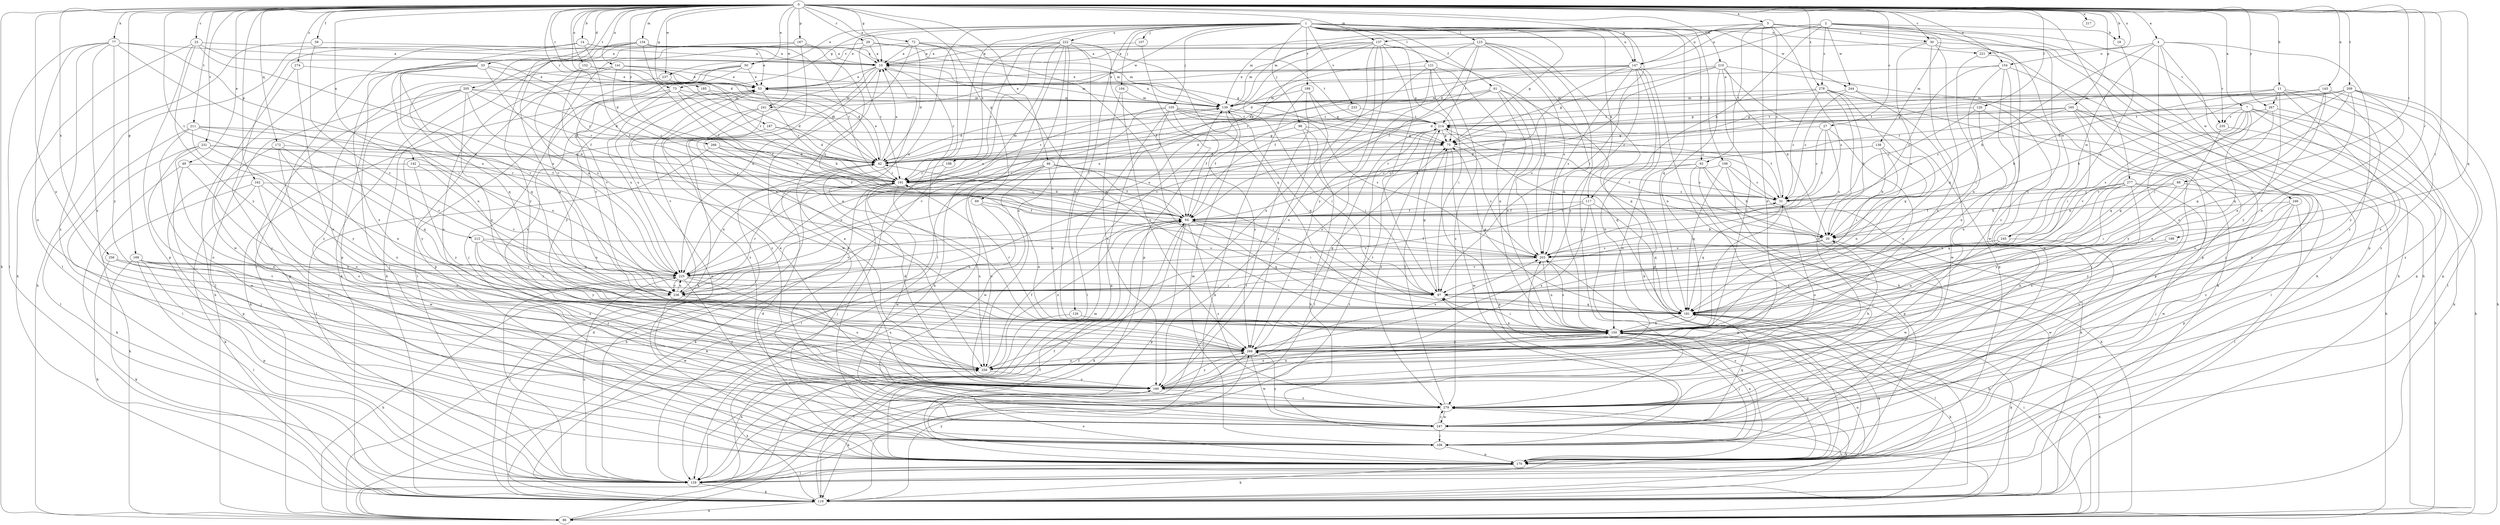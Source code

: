 strict digraph  {
0;
1;
2;
3;
4;
7;
10;
11;
14;
19;
20;
23;
27;
29;
30;
31;
33;
42;
46;
49;
50;
53;
58;
61;
62;
64;
69;
72;
73;
75;
77;
86;
88;
97;
98;
104;
105;
106;
107;
108;
117;
119;
120;
121;
123;
126;
129;
134;
137;
138;
139;
141;
142;
143;
147;
150;
152;
154;
160;
162;
165;
167;
169;
170;
172;
181;
185;
187;
188;
189;
191;
198;
203;
205;
209;
210;
211;
212;
214;
217;
221;
222;
225;
231;
233;
235;
236;
237;
241;
244;
245;
246;
247;
256;
258;
266;
267;
268;
274;
277;
278;
279;
0 -> 3  [label=a];
0 -> 4  [label=a];
0 -> 7  [label=a];
0 -> 10  [label=a];
0 -> 11  [label=b];
0 -> 14  [label=b];
0 -> 19  [label=b];
0 -> 23  [label=c];
0 -> 27  [label=c];
0 -> 29  [label=c];
0 -> 30  [label=c];
0 -> 33  [label=d];
0 -> 42  [label=d];
0 -> 46  [label=e];
0 -> 49  [label=e];
0 -> 50  [label=e];
0 -> 58  [label=f];
0 -> 69  [label=g];
0 -> 72  [label=g];
0 -> 73  [label=g];
0 -> 77  [label=h];
0 -> 86  [label=h];
0 -> 88  [label=i];
0 -> 97  [label=i];
0 -> 120  [label=l];
0 -> 134  [label=m];
0 -> 137  [label=m];
0 -> 141  [label=n];
0 -> 142  [label=n];
0 -> 143  [label=n];
0 -> 147  [label=n];
0 -> 152  [label=o];
0 -> 154  [label=o];
0 -> 162  [label=p];
0 -> 165  [label=p];
0 -> 167  [label=p];
0 -> 169  [label=p];
0 -> 172  [label=q];
0 -> 181  [label=q];
0 -> 185  [label=r];
0 -> 187  [label=r];
0 -> 188  [label=r];
0 -> 205  [label=t];
0 -> 209  [label=t];
0 -> 210  [label=t];
0 -> 211  [label=t];
0 -> 212  [label=t];
0 -> 217  [label=u];
0 -> 221  [label=u];
0 -> 231  [label=v];
0 -> 237  [label=w];
0 -> 241  [label=w];
0 -> 256  [label=x];
0 -> 258  [label=x];
0 -> 266  [label=y];
0 -> 267  [label=y];
0 -> 274  [label=z];
0 -> 277  [label=z];
0 -> 278  [label=z];
1 -> 50  [label=e];
1 -> 53  [label=e];
1 -> 61  [label=f];
1 -> 62  [label=f];
1 -> 73  [label=g];
1 -> 75  [label=g];
1 -> 97  [label=i];
1 -> 98  [label=j];
1 -> 104  [label=j];
1 -> 105  [label=j];
1 -> 106  [label=j];
1 -> 107  [label=j];
1 -> 117  [label=k];
1 -> 121  [label=l];
1 -> 123  [label=l];
1 -> 126  [label=l];
1 -> 129  [label=l];
1 -> 147  [label=n];
1 -> 181  [label=q];
1 -> 189  [label=r];
1 -> 198  [label=s];
1 -> 221  [label=u];
1 -> 222  [label=u];
1 -> 225  [label=u];
1 -> 233  [label=v];
1 -> 241  [label=w];
1 -> 244  [label=w];
2 -> 19  [label=b];
2 -> 42  [label=d];
2 -> 117  [label=k];
2 -> 137  [label=m];
2 -> 138  [label=m];
2 -> 139  [label=m];
2 -> 147  [label=n];
2 -> 170  [label=p];
2 -> 235  [label=v];
2 -> 244  [label=w];
2 -> 278  [label=z];
2 -> 279  [label=z];
3 -> 30  [label=c];
3 -> 31  [label=c];
3 -> 62  [label=f];
3 -> 86  [label=h];
3 -> 139  [label=m];
3 -> 147  [label=n];
3 -> 203  [label=s];
3 -> 245  [label=w];
3 -> 258  [label=x];
4 -> 20  [label=b];
4 -> 119  [label=k];
4 -> 154  [label=o];
4 -> 160  [label=o];
4 -> 235  [label=v];
4 -> 245  [label=w];
4 -> 246  [label=w];
4 -> 279  [label=z];
7 -> 42  [label=d];
7 -> 86  [label=h];
7 -> 119  [label=k];
7 -> 181  [label=q];
7 -> 203  [label=s];
7 -> 214  [label=t];
7 -> 235  [label=v];
7 -> 258  [label=x];
7 -> 279  [label=z];
10 -> 53  [label=e];
10 -> 119  [label=k];
10 -> 181  [label=q];
10 -> 191  [label=r];
10 -> 247  [label=w];
10 -> 258  [label=x];
11 -> 20  [label=b];
11 -> 75  [label=g];
11 -> 170  [label=p];
11 -> 258  [label=x];
11 -> 267  [label=y];
11 -> 268  [label=y];
11 -> 279  [label=z];
14 -> 10  [label=a];
14 -> 53  [label=e];
14 -> 64  [label=f];
14 -> 86  [label=h];
14 -> 108  [label=j];
14 -> 236  [label=v];
19 -> 203  [label=s];
20 -> 203  [label=s];
20 -> 214  [label=t];
20 -> 236  [label=v];
20 -> 247  [label=w];
23 -> 10  [label=a];
23 -> 42  [label=d];
23 -> 119  [label=k];
23 -> 170  [label=p];
23 -> 225  [label=u];
23 -> 268  [label=y];
27 -> 31  [label=c];
27 -> 64  [label=f];
27 -> 75  [label=g];
27 -> 203  [label=s];
27 -> 268  [label=y];
29 -> 10  [label=a];
29 -> 119  [label=k];
29 -> 139  [label=m];
29 -> 191  [label=r];
29 -> 214  [label=t];
30 -> 10  [label=a];
30 -> 119  [label=k];
30 -> 170  [label=p];
30 -> 181  [label=q];
30 -> 225  [label=u];
30 -> 258  [label=x];
31 -> 64  [label=f];
31 -> 160  [label=o];
31 -> 181  [label=q];
31 -> 214  [label=t];
33 -> 20  [label=b];
33 -> 53  [label=e];
33 -> 86  [label=h];
33 -> 150  [label=n];
33 -> 181  [label=q];
33 -> 191  [label=r];
33 -> 258  [label=x];
42 -> 10  [label=a];
42 -> 53  [label=e];
42 -> 139  [label=m];
42 -> 191  [label=r];
46 -> 31  [label=c];
46 -> 64  [label=f];
46 -> 97  [label=i];
46 -> 129  [label=l];
46 -> 150  [label=n];
46 -> 160  [label=o];
46 -> 191  [label=r];
46 -> 247  [label=w];
49 -> 108  [label=j];
49 -> 119  [label=k];
49 -> 160  [label=o];
49 -> 191  [label=r];
50 -> 53  [label=e];
50 -> 108  [label=j];
50 -> 129  [label=l];
50 -> 170  [label=p];
50 -> 236  [label=v];
53 -> 139  [label=m];
53 -> 191  [label=r];
53 -> 258  [label=x];
53 -> 268  [label=y];
53 -> 279  [label=z];
58 -> 10  [label=a];
58 -> 129  [label=l];
58 -> 236  [label=v];
61 -> 108  [label=j];
61 -> 139  [label=m];
61 -> 150  [label=n];
61 -> 181  [label=q];
61 -> 203  [label=s];
61 -> 225  [label=u];
61 -> 236  [label=v];
62 -> 20  [label=b];
62 -> 86  [label=h];
62 -> 150  [label=n];
62 -> 170  [label=p];
62 -> 191  [label=r];
62 -> 279  [label=z];
64 -> 20  [label=b];
64 -> 31  [label=c];
64 -> 42  [label=d];
64 -> 97  [label=i];
64 -> 119  [label=k];
64 -> 170  [label=p];
64 -> 181  [label=q];
64 -> 236  [label=v];
64 -> 258  [label=x];
64 -> 279  [label=z];
69 -> 64  [label=f];
69 -> 119  [label=k];
69 -> 150  [label=n];
72 -> 10  [label=a];
72 -> 42  [label=d];
72 -> 97  [label=i];
72 -> 108  [label=j];
72 -> 139  [label=m];
72 -> 225  [label=u];
72 -> 237  [label=v];
73 -> 20  [label=b];
73 -> 64  [label=f];
73 -> 86  [label=h];
73 -> 139  [label=m];
73 -> 225  [label=u];
73 -> 236  [label=v];
75 -> 42  [label=d];
75 -> 170  [label=p];
75 -> 203  [label=s];
75 -> 247  [label=w];
77 -> 10  [label=a];
77 -> 97  [label=i];
77 -> 129  [label=l];
77 -> 160  [label=o];
77 -> 225  [label=u];
77 -> 258  [label=x];
77 -> 268  [label=y];
77 -> 279  [label=z];
86 -> 64  [label=f];
86 -> 97  [label=i];
86 -> 139  [label=m];
88 -> 20  [label=b];
88 -> 31  [label=c];
88 -> 97  [label=i];
88 -> 279  [label=z];
97 -> 75  [label=g];
97 -> 181  [label=q];
98 -> 42  [label=d];
98 -> 75  [label=g];
98 -> 97  [label=i];
98 -> 268  [label=y];
104 -> 139  [label=m];
104 -> 160  [label=o];
104 -> 268  [label=y];
105 -> 31  [label=c];
105 -> 129  [label=l];
105 -> 170  [label=p];
105 -> 181  [label=q];
105 -> 191  [label=r];
105 -> 203  [label=s];
105 -> 214  [label=t];
105 -> 236  [label=v];
105 -> 268  [label=y];
106 -> 31  [label=c];
106 -> 108  [label=j];
106 -> 119  [label=k];
106 -> 181  [label=q];
106 -> 191  [label=r];
107 -> 10  [label=a];
107 -> 170  [label=p];
108 -> 139  [label=m];
108 -> 150  [label=n];
108 -> 170  [label=p];
117 -> 64  [label=f];
117 -> 170  [label=p];
117 -> 181  [label=q];
117 -> 236  [label=v];
117 -> 258  [label=x];
119 -> 42  [label=d];
119 -> 64  [label=f];
119 -> 86  [label=h];
119 -> 258  [label=x];
119 -> 268  [label=y];
119 -> 279  [label=z];
120 -> 31  [label=c];
120 -> 129  [label=l];
120 -> 150  [label=n];
120 -> 214  [label=t];
121 -> 53  [label=e];
121 -> 64  [label=f];
121 -> 97  [label=i];
121 -> 150  [label=n];
121 -> 160  [label=o];
121 -> 279  [label=z];
123 -> 10  [label=a];
123 -> 42  [label=d];
123 -> 64  [label=f];
123 -> 119  [label=k];
123 -> 150  [label=n];
123 -> 203  [label=s];
123 -> 214  [label=t];
123 -> 279  [label=z];
126 -> 86  [label=h];
126 -> 150  [label=n];
129 -> 64  [label=f];
129 -> 119  [label=k];
129 -> 150  [label=n];
129 -> 181  [label=q];
129 -> 191  [label=r];
129 -> 214  [label=t];
129 -> 225  [label=u];
134 -> 10  [label=a];
134 -> 64  [label=f];
134 -> 75  [label=g];
134 -> 129  [label=l];
134 -> 150  [label=n];
134 -> 170  [label=p];
134 -> 191  [label=r];
134 -> 268  [label=y];
137 -> 10  [label=a];
137 -> 75  [label=g];
137 -> 97  [label=i];
137 -> 139  [label=m];
137 -> 160  [label=o];
137 -> 191  [label=r];
137 -> 203  [label=s];
137 -> 225  [label=u];
137 -> 258  [label=x];
137 -> 268  [label=y];
138 -> 20  [label=b];
138 -> 42  [label=d];
138 -> 97  [label=i];
138 -> 150  [label=n];
138 -> 191  [label=r];
139 -> 10  [label=a];
139 -> 42  [label=d];
139 -> 64  [label=f];
139 -> 97  [label=i];
139 -> 214  [label=t];
141 -> 31  [label=c];
141 -> 42  [label=d];
141 -> 53  [label=e];
141 -> 139  [label=m];
141 -> 181  [label=q];
141 -> 279  [label=z];
142 -> 170  [label=p];
142 -> 191  [label=r];
142 -> 236  [label=v];
142 -> 268  [label=y];
143 -> 20  [label=b];
143 -> 75  [label=g];
143 -> 129  [label=l];
143 -> 139  [label=m];
143 -> 150  [label=n];
143 -> 181  [label=q];
143 -> 268  [label=y];
147 -> 42  [label=d];
147 -> 53  [label=e];
147 -> 64  [label=f];
147 -> 119  [label=k];
147 -> 160  [label=o];
147 -> 170  [label=p];
147 -> 191  [label=r];
147 -> 203  [label=s];
147 -> 268  [label=y];
150 -> 10  [label=a];
150 -> 31  [label=c];
150 -> 97  [label=i];
150 -> 108  [label=j];
150 -> 119  [label=k];
150 -> 160  [label=o];
150 -> 170  [label=p];
150 -> 191  [label=r];
150 -> 203  [label=s];
150 -> 268  [label=y];
152 -> 42  [label=d];
152 -> 53  [label=e];
152 -> 64  [label=f];
152 -> 225  [label=u];
154 -> 53  [label=e];
154 -> 64  [label=f];
154 -> 97  [label=i];
154 -> 108  [label=j];
154 -> 160  [label=o];
154 -> 247  [label=w];
160 -> 20  [label=b];
160 -> 42  [label=d];
160 -> 119  [label=k];
160 -> 150  [label=n];
160 -> 214  [label=t];
160 -> 268  [label=y];
160 -> 279  [label=z];
162 -> 31  [label=c];
162 -> 86  [label=h];
162 -> 119  [label=k];
162 -> 160  [label=o];
162 -> 247  [label=w];
165 -> 31  [label=c];
165 -> 86  [label=h];
165 -> 97  [label=i];
165 -> 160  [label=o];
165 -> 191  [label=r];
165 -> 214  [label=t];
165 -> 279  [label=z];
167 -> 10  [label=a];
167 -> 119  [label=k];
167 -> 150  [label=n];
167 -> 203  [label=s];
167 -> 236  [label=v];
169 -> 97  [label=i];
169 -> 119  [label=k];
169 -> 129  [label=l];
169 -> 170  [label=p];
169 -> 225  [label=u];
169 -> 258  [label=x];
170 -> 42  [label=d];
170 -> 53  [label=e];
170 -> 119  [label=k];
170 -> 129  [label=l];
170 -> 160  [label=o];
170 -> 203  [label=s];
172 -> 42  [label=d];
172 -> 108  [label=j];
172 -> 160  [label=o];
172 -> 181  [label=q];
172 -> 258  [label=x];
181 -> 75  [label=g];
181 -> 86  [label=h];
181 -> 119  [label=k];
181 -> 129  [label=l];
181 -> 150  [label=n];
185 -> 42  [label=d];
185 -> 139  [label=m];
185 -> 225  [label=u];
187 -> 42  [label=d];
187 -> 75  [label=g];
187 -> 268  [label=y];
188 -> 150  [label=n];
188 -> 203  [label=s];
189 -> 75  [label=g];
189 -> 86  [label=h];
189 -> 119  [label=k];
189 -> 129  [label=l];
189 -> 139  [label=m];
191 -> 31  [label=c];
191 -> 108  [label=j];
191 -> 119  [label=k];
191 -> 225  [label=u];
191 -> 247  [label=w];
191 -> 258  [label=x];
198 -> 86  [label=h];
198 -> 191  [label=r];
203 -> 64  [label=f];
203 -> 86  [label=h];
203 -> 150  [label=n];
203 -> 225  [label=u];
205 -> 42  [label=d];
205 -> 108  [label=j];
205 -> 129  [label=l];
205 -> 139  [label=m];
205 -> 170  [label=p];
205 -> 191  [label=r];
205 -> 203  [label=s];
205 -> 268  [label=y];
209 -> 75  [label=g];
209 -> 86  [label=h];
209 -> 97  [label=i];
209 -> 139  [label=m];
209 -> 150  [label=n];
209 -> 170  [label=p];
209 -> 181  [label=q];
209 -> 191  [label=r];
209 -> 236  [label=v];
210 -> 20  [label=b];
210 -> 53  [label=e];
210 -> 75  [label=g];
210 -> 119  [label=k];
210 -> 150  [label=n];
210 -> 170  [label=p];
210 -> 225  [label=u];
210 -> 268  [label=y];
211 -> 64  [label=f];
211 -> 75  [label=g];
211 -> 129  [label=l];
211 -> 160  [label=o];
211 -> 236  [label=v];
211 -> 268  [label=y];
212 -> 203  [label=s];
212 -> 225  [label=u];
212 -> 236  [label=v];
212 -> 268  [label=y];
212 -> 279  [label=z];
214 -> 75  [label=g];
214 -> 129  [label=l];
214 -> 181  [label=q];
214 -> 279  [label=z];
221 -> 150  [label=n];
221 -> 247  [label=w];
222 -> 10  [label=a];
222 -> 64  [label=f];
222 -> 86  [label=h];
222 -> 129  [label=l];
222 -> 150  [label=n];
222 -> 181  [label=q];
222 -> 191  [label=r];
222 -> 225  [label=u];
222 -> 236  [label=v];
222 -> 258  [label=x];
225 -> 97  [label=i];
225 -> 129  [label=l];
225 -> 160  [label=o];
225 -> 236  [label=v];
225 -> 279  [label=z];
231 -> 42  [label=d];
231 -> 129  [label=l];
231 -> 150  [label=n];
231 -> 160  [label=o];
231 -> 225  [label=u];
231 -> 247  [label=w];
233 -> 64  [label=f];
233 -> 214  [label=t];
235 -> 86  [label=h];
235 -> 268  [label=y];
236 -> 86  [label=h];
236 -> 191  [label=r];
236 -> 225  [label=u];
236 -> 247  [label=w];
236 -> 258  [label=x];
237 -> 160  [label=o];
237 -> 191  [label=r];
241 -> 160  [label=o];
241 -> 214  [label=t];
241 -> 236  [label=v];
241 -> 279  [label=z];
244 -> 31  [label=c];
244 -> 108  [label=j];
244 -> 139  [label=m];
244 -> 247  [label=w];
245 -> 150  [label=n];
245 -> 203  [label=s];
245 -> 247  [label=w];
246 -> 64  [label=f];
246 -> 129  [label=l];
246 -> 247  [label=w];
246 -> 268  [label=y];
246 -> 279  [label=z];
247 -> 108  [label=j];
247 -> 181  [label=q];
247 -> 268  [label=y];
247 -> 279  [label=z];
256 -> 119  [label=k];
256 -> 225  [label=u];
256 -> 236  [label=v];
258 -> 64  [label=f];
258 -> 160  [label=o];
266 -> 42  [label=d];
266 -> 64  [label=f];
266 -> 129  [label=l];
266 -> 191  [label=r];
267 -> 181  [label=q];
267 -> 214  [label=t];
267 -> 236  [label=v];
267 -> 279  [label=z];
268 -> 75  [label=g];
268 -> 129  [label=l];
268 -> 203  [label=s];
268 -> 247  [label=w];
268 -> 258  [label=x];
274 -> 53  [label=e];
274 -> 160  [label=o];
274 -> 247  [label=w];
277 -> 20  [label=b];
277 -> 31  [label=c];
277 -> 108  [label=j];
277 -> 160  [label=o];
277 -> 170  [label=p];
277 -> 181  [label=q];
277 -> 268  [label=y];
278 -> 20  [label=b];
278 -> 31  [label=c];
278 -> 42  [label=d];
278 -> 139  [label=m];
278 -> 160  [label=o];
278 -> 170  [label=p];
278 -> 181  [label=q];
279 -> 10  [label=a];
279 -> 53  [label=e];
279 -> 119  [label=k];
279 -> 214  [label=t];
279 -> 247  [label=w];
}
